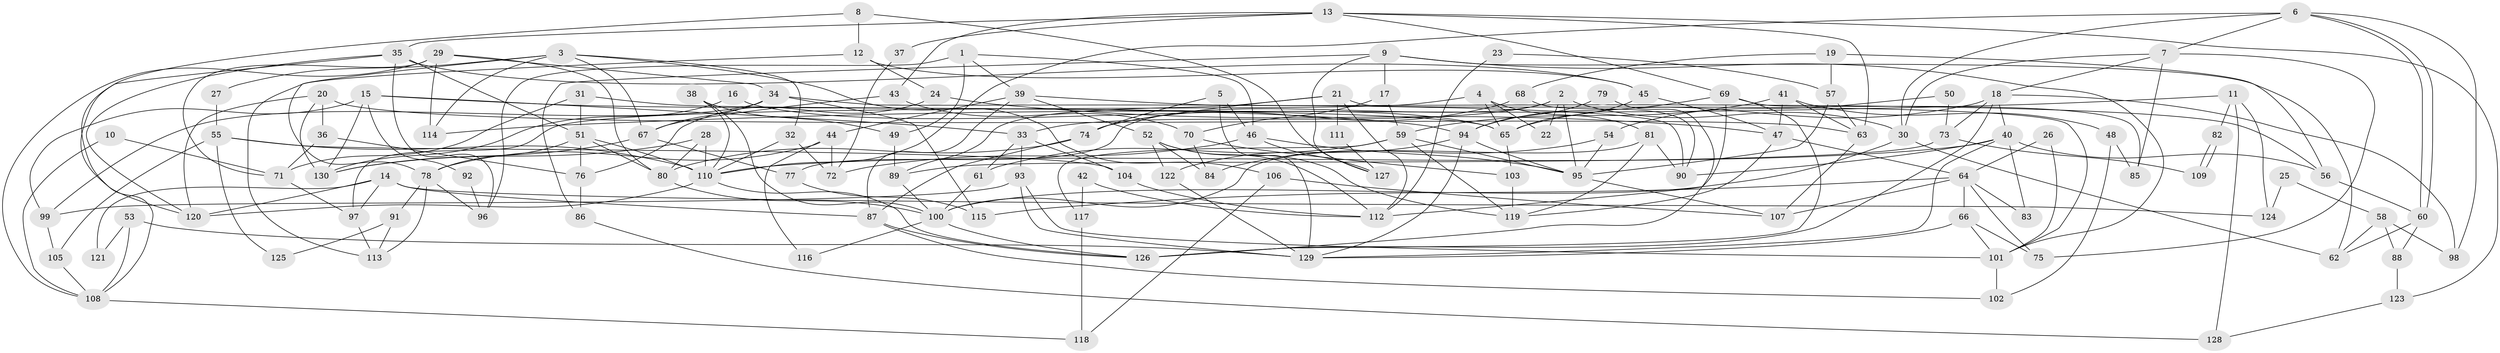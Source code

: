 // coarse degree distribution, {7: 0.10714285714285714, 5: 0.20238095238095238, 4: 0.16666666666666666, 6: 0.15476190476190477, 3: 0.11904761904761904, 2: 0.13095238095238096, 9: 0.023809523809523808, 8: 0.08333333333333333, 10: 0.011904761904761904}
// Generated by graph-tools (version 1.1) at 2025/41/03/06/25 10:41:58]
// undirected, 130 vertices, 260 edges
graph export_dot {
graph [start="1"]
  node [color=gray90,style=filled];
  1;
  2;
  3;
  4;
  5;
  6;
  7;
  8;
  9;
  10;
  11;
  12;
  13;
  14;
  15;
  16;
  17;
  18;
  19;
  20;
  21;
  22;
  23;
  24;
  25;
  26;
  27;
  28;
  29;
  30;
  31;
  32;
  33;
  34;
  35;
  36;
  37;
  38;
  39;
  40;
  41;
  42;
  43;
  44;
  45;
  46;
  47;
  48;
  49;
  50;
  51;
  52;
  53;
  54;
  55;
  56;
  57;
  58;
  59;
  60;
  61;
  62;
  63;
  64;
  65;
  66;
  67;
  68;
  69;
  70;
  71;
  72;
  73;
  74;
  75;
  76;
  77;
  78;
  79;
  80;
  81;
  82;
  83;
  84;
  85;
  86;
  87;
  88;
  89;
  90;
  91;
  92;
  93;
  94;
  95;
  96;
  97;
  98;
  99;
  100;
  101;
  102;
  103;
  104;
  105;
  106;
  107;
  108;
  109;
  110;
  111;
  112;
  113;
  114;
  115;
  116;
  117;
  118;
  119;
  120;
  121;
  122;
  123;
  124;
  125;
  126;
  127;
  128;
  129;
  130;
  1 -- 96;
  1 -- 39;
  1 -- 46;
  1 -- 49;
  2 -- 33;
  2 -- 95;
  2 -- 22;
  2 -- 30;
  2 -- 77;
  3 -- 32;
  3 -- 67;
  3 -- 27;
  3 -- 78;
  3 -- 106;
  3 -- 114;
  4 -- 81;
  4 -- 97;
  4 -- 22;
  4 -- 65;
  5 -- 129;
  5 -- 74;
  5 -- 46;
  6 -- 30;
  6 -- 60;
  6 -- 60;
  6 -- 7;
  6 -- 98;
  6 -- 110;
  7 -- 18;
  7 -- 30;
  7 -- 75;
  7 -- 85;
  8 -- 120;
  8 -- 12;
  8 -- 127;
  9 -- 127;
  9 -- 101;
  9 -- 17;
  9 -- 62;
  9 -- 86;
  10 -- 108;
  10 -- 71;
  11 -- 128;
  11 -- 114;
  11 -- 82;
  11 -- 124;
  12 -- 45;
  12 -- 24;
  12 -- 113;
  13 -- 35;
  13 -- 69;
  13 -- 37;
  13 -- 43;
  13 -- 63;
  13 -- 123;
  14 -- 120;
  14 -- 87;
  14 -- 97;
  14 -- 121;
  14 -- 124;
  15 -- 94;
  15 -- 130;
  15 -- 33;
  15 -- 92;
  15 -- 99;
  16 -- 65;
  16 -- 130;
  17 -- 59;
  17 -- 70;
  18 -- 126;
  18 -- 40;
  18 -- 65;
  18 -- 73;
  18 -- 98;
  19 -- 57;
  19 -- 56;
  19 -- 68;
  20 -- 130;
  20 -- 120;
  20 -- 36;
  20 -- 63;
  21 -- 89;
  21 -- 112;
  21 -- 74;
  21 -- 101;
  21 -- 111;
  23 -- 112;
  23 -- 57;
  24 -- 47;
  24 -- 76;
  25 -- 58;
  25 -- 124;
  26 -- 101;
  26 -- 64;
  27 -- 55;
  28 -- 110;
  28 -- 80;
  28 -- 130;
  29 -- 80;
  29 -- 34;
  29 -- 71;
  29 -- 108;
  29 -- 114;
  30 -- 62;
  30 -- 100;
  31 -- 51;
  31 -- 65;
  31 -- 71;
  32 -- 110;
  32 -- 72;
  33 -- 93;
  33 -- 61;
  33 -- 104;
  34 -- 115;
  34 -- 99;
  34 -- 67;
  34 -- 90;
  35 -- 51;
  35 -- 45;
  35 -- 96;
  35 -- 108;
  35 -- 120;
  36 -- 71;
  36 -- 76;
  37 -- 72;
  38 -- 110;
  38 -- 100;
  38 -- 49;
  39 -- 87;
  39 -- 52;
  39 -- 44;
  39 -- 56;
  40 -- 110;
  40 -- 56;
  40 -- 83;
  40 -- 90;
  40 -- 129;
  41 -- 63;
  41 -- 59;
  41 -- 47;
  41 -- 48;
  42 -- 112;
  42 -- 117;
  43 -- 70;
  43 -- 67;
  44 -- 78;
  44 -- 72;
  44 -- 116;
  45 -- 65;
  45 -- 47;
  46 -- 72;
  46 -- 95;
  46 -- 127;
  47 -- 119;
  47 -- 64;
  48 -- 85;
  48 -- 102;
  49 -- 89;
  50 -- 54;
  50 -- 73;
  51 -- 110;
  51 -- 78;
  51 -- 76;
  51 -- 80;
  52 -- 122;
  52 -- 119;
  52 -- 84;
  52 -- 112;
  53 -- 108;
  53 -- 129;
  53 -- 121;
  54 -- 84;
  54 -- 95;
  55 -- 105;
  55 -- 110;
  55 -- 104;
  55 -- 125;
  56 -- 60;
  57 -- 63;
  57 -- 95;
  58 -- 62;
  58 -- 98;
  58 -- 88;
  59 -- 95;
  59 -- 61;
  59 -- 117;
  59 -- 119;
  60 -- 62;
  60 -- 88;
  61 -- 100;
  63 -- 107;
  64 -- 107;
  64 -- 66;
  64 -- 75;
  64 -- 83;
  64 -- 115;
  65 -- 103;
  66 -- 75;
  66 -- 101;
  66 -- 129;
  67 -- 77;
  67 -- 130;
  68 -- 90;
  68 -- 74;
  69 -- 112;
  69 -- 126;
  69 -- 85;
  69 -- 94;
  70 -- 103;
  70 -- 84;
  71 -- 97;
  73 -- 89;
  73 -- 109;
  74 -- 80;
  74 -- 87;
  76 -- 86;
  77 -- 115;
  78 -- 113;
  78 -- 91;
  78 -- 96;
  79 -- 126;
  79 -- 94;
  80 -- 100;
  81 -- 90;
  81 -- 100;
  81 -- 119;
  82 -- 109;
  82 -- 109;
  86 -- 128;
  87 -- 102;
  87 -- 126;
  88 -- 123;
  89 -- 100;
  91 -- 113;
  91 -- 125;
  92 -- 96;
  93 -- 101;
  93 -- 129;
  93 -- 99;
  94 -- 129;
  94 -- 95;
  94 -- 122;
  95 -- 107;
  97 -- 113;
  99 -- 105;
  100 -- 116;
  100 -- 126;
  101 -- 102;
  103 -- 119;
  104 -- 112;
  105 -- 108;
  106 -- 107;
  106 -- 118;
  108 -- 118;
  110 -- 126;
  110 -- 120;
  111 -- 127;
  117 -- 118;
  122 -- 129;
  123 -- 128;
}
